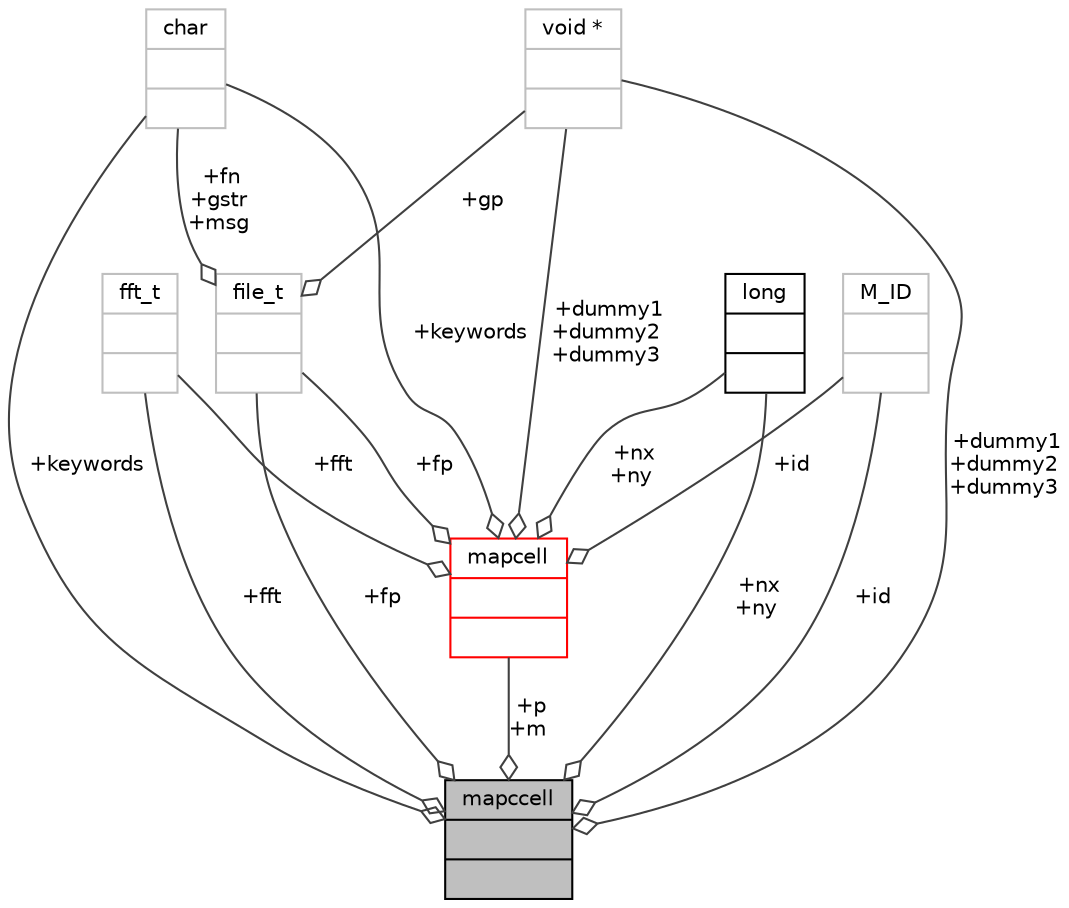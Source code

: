 digraph "mapccell"
{
 // INTERACTIVE_SVG=YES
  bgcolor="transparent";
  edge [fontname="Helvetica",fontsize="10",labelfontname="Helvetica",labelfontsize="10"];
  node [fontname="Helvetica",fontsize="10",shape=record];
  Node423 [label="{mapccell\n||}",height=0.2,width=0.4,color="black", fillcolor="grey75", style="filled", fontcolor="black"];
  Node424 -> Node423 [color="grey25",fontsize="10",style="solid",label=" +fp" ,arrowhead="odiamond",fontname="Helvetica"];
  Node424 [label="{file_t\n||}",height=0.2,width=0.4,color="grey75"];
  Node425 -> Node424 [color="grey25",fontsize="10",style="solid",label=" +fn\n+gstr\n+msg" ,arrowhead="odiamond",fontname="Helvetica"];
  Node425 [label="{char\n||}",height=0.2,width=0.4,color="grey75"];
  Node427 -> Node424 [color="grey25",fontsize="10",style="solid",label=" +gp" ,arrowhead="odiamond",fontname="Helvetica"];
  Node427 [label="{void *\n||}",height=0.2,width=0.4,color="grey75"];
  Node428 -> Node423 [color="grey25",fontsize="10",style="solid",label=" +fft" ,arrowhead="odiamond",fontname="Helvetica"];
  Node428 [label="{fft_t\n||}",height=0.2,width=0.4,color="grey75"];
  Node425 -> Node423 [color="grey25",fontsize="10",style="solid",label=" +keywords" ,arrowhead="odiamond",fontname="Helvetica"];
  Node431 -> Node423 [color="grey25",fontsize="10",style="solid",label=" +p\n+m" ,arrowhead="odiamond",fontname="Helvetica"];
  Node431 [label="{mapcell\n||}",height=0.2,width=0.4,color="red",URL="$df/def/type_8h.html#d2/d8c/structmapcell"];
  Node424 -> Node431 [color="grey25",fontsize="10",style="solid",label=" +fp" ,arrowhead="odiamond",fontname="Helvetica"];
  Node428 -> Node431 [color="grey25",fontsize="10",style="solid",label=" +fft" ,arrowhead="odiamond",fontname="Helvetica"];
  Node425 -> Node431 [color="grey25",fontsize="10",style="solid",label=" +keywords" ,arrowhead="odiamond",fontname="Helvetica"];
  Node435 -> Node431 [color="grey25",fontsize="10",style="solid",label=" +nx\n+ny" ,arrowhead="odiamond",fontname="Helvetica"];
  Node435 [label="{long\n||}",height=0.2,width=0.4,color="black",URL="$d7/d63/classlong.html"];
  Node436 -> Node431 [color="grey25",fontsize="10",style="solid",label=" +id" ,arrowhead="odiamond",fontname="Helvetica"];
  Node436 [label="{M_ID\n||}",height=0.2,width=0.4,color="grey75"];
  Node427 -> Node431 [color="grey25",fontsize="10",style="solid",label=" +dummy1\n+dummy2\n+dummy3" ,arrowhead="odiamond",fontname="Helvetica"];
  Node435 -> Node423 [color="grey25",fontsize="10",style="solid",label=" +nx\n+ny" ,arrowhead="odiamond",fontname="Helvetica"];
  Node436 -> Node423 [color="grey25",fontsize="10",style="solid",label=" +id" ,arrowhead="odiamond",fontname="Helvetica"];
  Node427 -> Node423 [color="grey25",fontsize="10",style="solid",label=" +dummy1\n+dummy2\n+dummy3" ,arrowhead="odiamond",fontname="Helvetica"];
}

